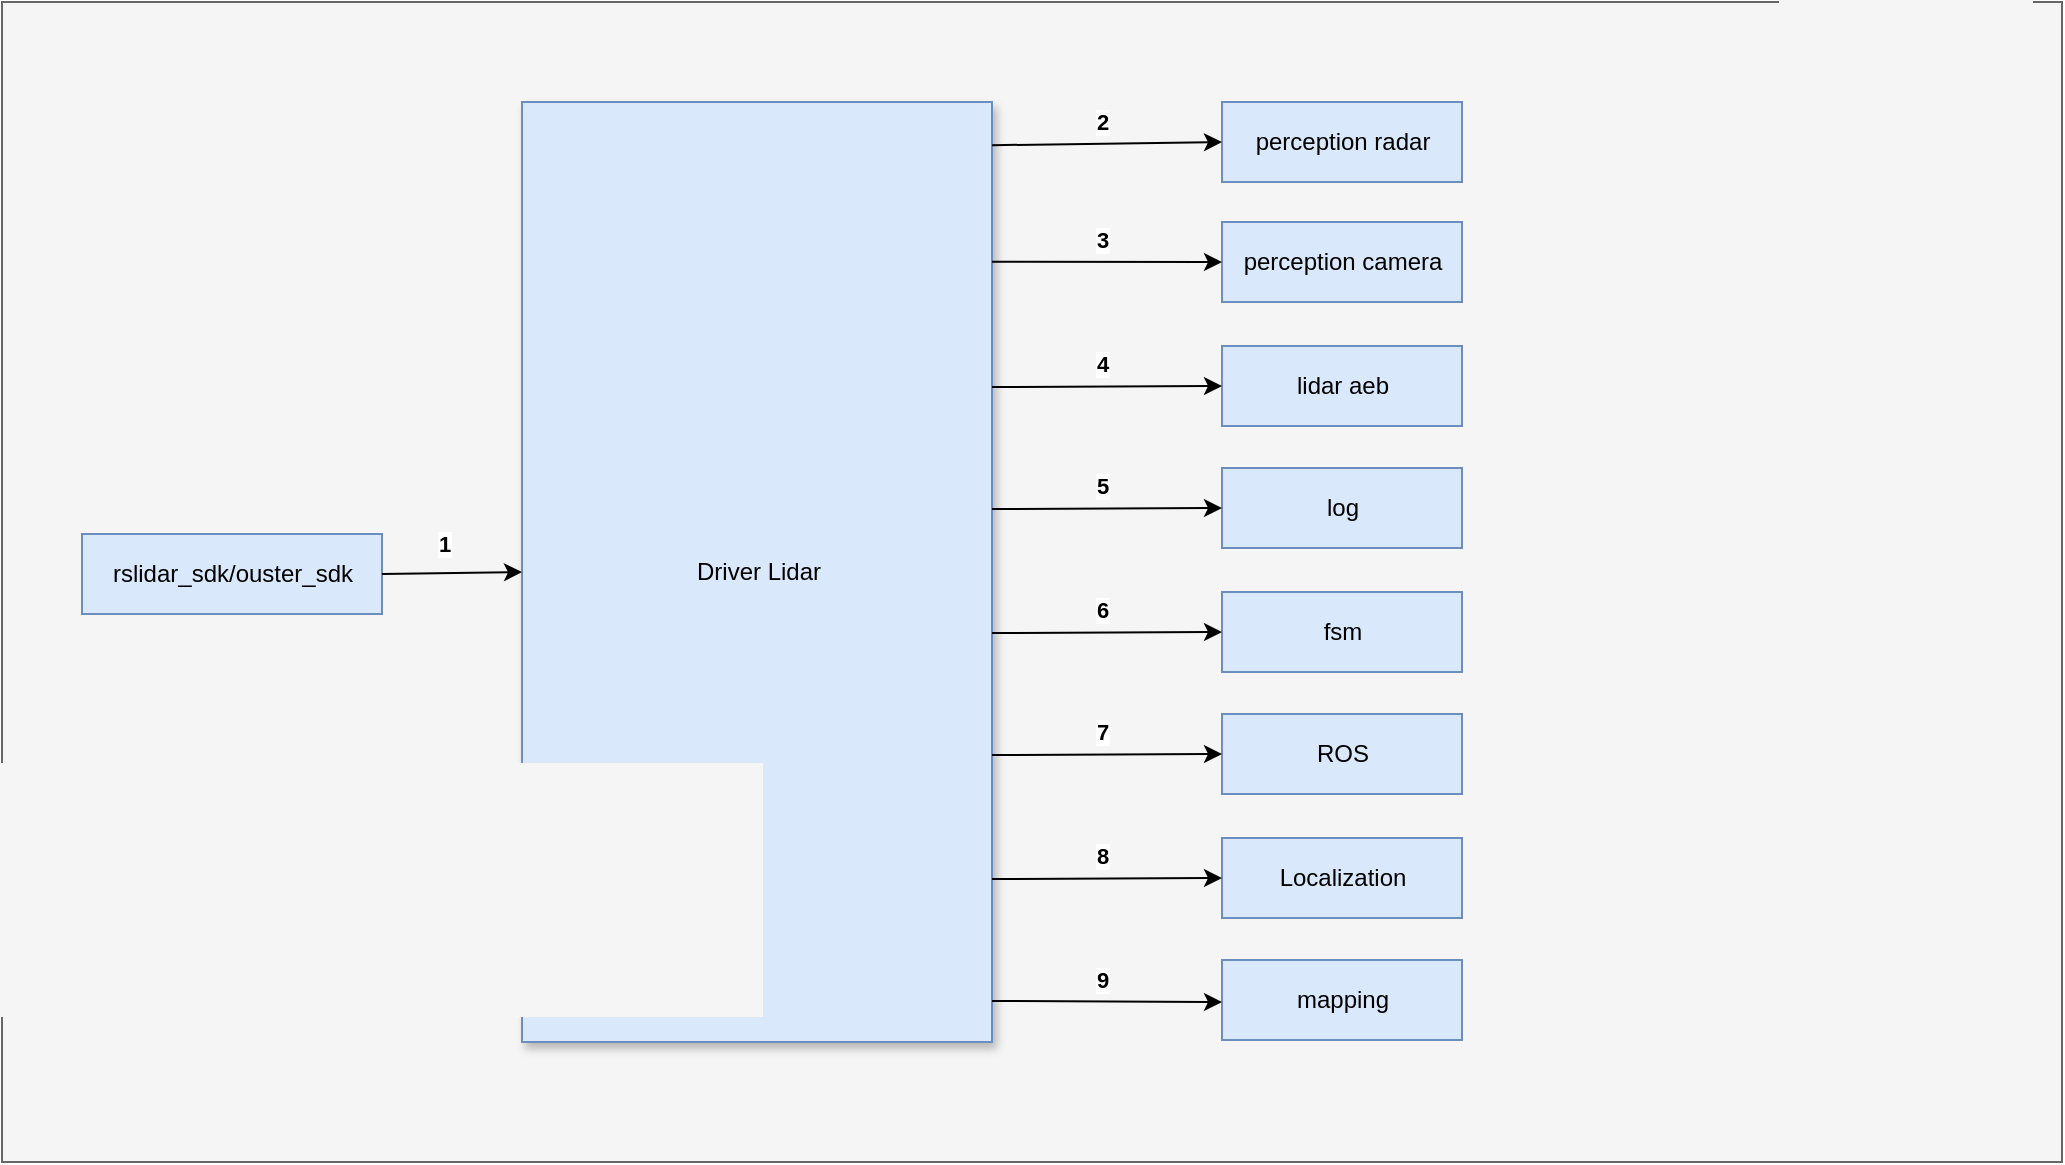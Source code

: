 <mxfile version="21.5.0" type="github">
  <diagram name="第 1 页" id="GVdCaFOaMtBOX9d3o0DQ">
    <mxGraphModel dx="1017" dy="554" grid="1" gridSize="10" guides="1" tooltips="1" connect="1" arrows="1" fold="1" page="1" pageScale="1" pageWidth="1920" pageHeight="1200" math="0" shadow="0">
      <root>
        <mxCell id="0" />
        <mxCell id="1" parent="0" />
        <mxCell id="ovQgp5x5YtPKfkYwYnp0-1" value="" style="rounded=0;whiteSpace=wrap;html=1;fillColor=#f5f5f5;fontColor=#333333;strokeColor=#666666;" vertex="1" parent="1">
          <mxGeometry x="300" y="110" width="1030" height="580" as="geometry" />
        </mxCell>
        <mxCell id="ovQgp5x5YtPKfkYwYnp0-2" value="Driver Lidar" style="html=1;fillColor=#dae8fc;strokeColor=#6c8ebf;shadow=1;rounded=0;glass=0;sketch=0;" vertex="1" parent="1">
          <mxGeometry x="560" y="160" width="235" height="470" as="geometry" />
        </mxCell>
        <mxCell id="ovQgp5x5YtPKfkYwYnp0-3" value="rslidar_sdk/ouster_sdk" style="html=1;fillColor=#dae8fc;strokeColor=#6c8ebf;fontStyle=0" vertex="1" parent="1">
          <mxGeometry x="340" y="376" width="150" height="40" as="geometry" />
        </mxCell>
        <mxCell id="ovQgp5x5YtPKfkYwYnp0-35" value="" style="endArrow=classic;html=1;rounded=0;exitX=1;exitY=0.5;exitDx=0;exitDy=0;entryX=0;entryY=0.5;entryDx=0;entryDy=0;" edge="1" parent="1" source="ovQgp5x5YtPKfkYwYnp0-3" target="ovQgp5x5YtPKfkYwYnp0-2">
          <mxGeometry width="50" height="50" relative="1" as="geometry">
            <mxPoint x="480" y="394.77" as="sourcePoint" />
            <mxPoint x="550" y="394.58" as="targetPoint" />
          </mxGeometry>
        </mxCell>
        <mxCell id="ovQgp5x5YtPKfkYwYnp0-36" value="1" style="edgeLabel;html=1;align=center;verticalAlign=middle;resizable=0;points=[];fontStyle=1" vertex="1" connectable="0" parent="ovQgp5x5YtPKfkYwYnp0-35">
          <mxGeometry x="0.353" relative="1" as="geometry">
            <mxPoint x="-17" y="-15" as="offset" />
          </mxGeometry>
        </mxCell>
        <mxCell id="ovQgp5x5YtPKfkYwYnp0-37" value="perception camera" style="html=1;fillColor=#dae8fc;strokeColor=#6c8ebf;" vertex="1" parent="1">
          <mxGeometry x="910" y="220" width="120" height="40" as="geometry" />
        </mxCell>
        <mxCell id="ovQgp5x5YtPKfkYwYnp0-38" value="lidar aeb" style="html=1;fillColor=#dae8fc;strokeColor=#6c8ebf;" vertex="1" parent="1">
          <mxGeometry x="910" y="282" width="120" height="40" as="geometry" />
        </mxCell>
        <mxCell id="ovQgp5x5YtPKfkYwYnp0-39" value="log" style="html=1;fillColor=#dae8fc;strokeColor=#6c8ebf;" vertex="1" parent="1">
          <mxGeometry x="910" y="343" width="120" height="40" as="geometry" />
        </mxCell>
        <mxCell id="ovQgp5x5YtPKfkYwYnp0-40" value="fsm" style="html=1;fillColor=#dae8fc;strokeColor=#6c8ebf;" vertex="1" parent="1">
          <mxGeometry x="910" y="405" width="120" height="40" as="geometry" />
        </mxCell>
        <mxCell id="ovQgp5x5YtPKfkYwYnp0-43" value="mapping" style="html=1;fillColor=#dae8fc;strokeColor=#6c8ebf;" vertex="1" parent="1">
          <mxGeometry x="910" y="589" width="120" height="40" as="geometry" />
        </mxCell>
        <mxCell id="ovQgp5x5YtPKfkYwYnp0-54" value="perception radar" style="html=1;fillColor=#dae8fc;strokeColor=#6c8ebf;" vertex="1" parent="1">
          <mxGeometry x="910" y="160" width="120" height="40" as="geometry" />
        </mxCell>
        <mxCell id="ovQgp5x5YtPKfkYwYnp0-59" value="ROS" style="html=1;fillColor=#dae8fc;strokeColor=#6c8ebf;" vertex="1" parent="1">
          <mxGeometry x="910" y="466" width="120" height="40" as="geometry" />
        </mxCell>
        <mxCell id="ovQgp5x5YtPKfkYwYnp0-60" value="Localization" style="html=1;fillColor=#dae8fc;strokeColor=#6c8ebf;" vertex="1" parent="1">
          <mxGeometry x="910" y="528" width="120" height="40" as="geometry" />
        </mxCell>
        <mxCell id="ovQgp5x5YtPKfkYwYnp0-62" value="" style="endArrow=classic;html=1;rounded=0;exitX=1;exitY=0.046;exitDx=0;exitDy=0;exitPerimeter=0;entryX=0;entryY=0.5;entryDx=0;entryDy=0;" edge="1" parent="1" source="ovQgp5x5YtPKfkYwYnp0-2" target="ovQgp5x5YtPKfkYwYnp0-54">
          <mxGeometry width="50" height="50" relative="1" as="geometry">
            <mxPoint x="830" y="230" as="sourcePoint" />
            <mxPoint x="880" y="180" as="targetPoint" />
          </mxGeometry>
        </mxCell>
        <mxCell id="ovQgp5x5YtPKfkYwYnp0-63" value="2" style="edgeLabel;html=1;align=center;verticalAlign=middle;resizable=0;points=[];fontStyle=1" vertex="1" connectable="0" parent="ovQgp5x5YtPKfkYwYnp0-62">
          <mxGeometry x="0.289" y="-3" relative="1" as="geometry">
            <mxPoint x="-19" y="-14" as="offset" />
          </mxGeometry>
        </mxCell>
        <mxCell id="ovQgp5x5YtPKfkYwYnp0-64" value="" style="endArrow=classic;html=1;rounded=0;exitX=1;exitY=0.17;exitDx=0;exitDy=0;exitPerimeter=0;entryX=0;entryY=0.5;entryDx=0;entryDy=0;" edge="1" parent="1" source="ovQgp5x5YtPKfkYwYnp0-2" target="ovQgp5x5YtPKfkYwYnp0-37">
          <mxGeometry width="50" height="50" relative="1" as="geometry">
            <mxPoint x="805" y="192" as="sourcePoint" />
            <mxPoint x="920" y="190" as="targetPoint" />
          </mxGeometry>
        </mxCell>
        <mxCell id="ovQgp5x5YtPKfkYwYnp0-65" value="3" style="edgeLabel;html=1;align=center;verticalAlign=middle;resizable=0;points=[];fontStyle=1" vertex="1" connectable="0" parent="ovQgp5x5YtPKfkYwYnp0-64">
          <mxGeometry x="0.289" y="-3" relative="1" as="geometry">
            <mxPoint x="-19" y="-14" as="offset" />
          </mxGeometry>
        </mxCell>
        <mxCell id="ovQgp5x5YtPKfkYwYnp0-66" value="" style="endArrow=classic;html=1;rounded=0;exitX=1;exitY=0.17;exitDx=0;exitDy=0;exitPerimeter=0;entryX=0;entryY=0.5;entryDx=0;entryDy=0;" edge="1" parent="1" target="ovQgp5x5YtPKfkYwYnp0-38">
          <mxGeometry width="50" height="50" relative="1" as="geometry">
            <mxPoint x="795" y="302.5" as="sourcePoint" />
            <mxPoint x="910" y="303.5" as="targetPoint" />
          </mxGeometry>
        </mxCell>
        <mxCell id="ovQgp5x5YtPKfkYwYnp0-67" value="4" style="edgeLabel;html=1;align=center;verticalAlign=middle;resizable=0;points=[];fontStyle=1" vertex="1" connectable="0" parent="ovQgp5x5YtPKfkYwYnp0-66">
          <mxGeometry x="0.289" y="-3" relative="1" as="geometry">
            <mxPoint x="-19" y="-14" as="offset" />
          </mxGeometry>
        </mxCell>
        <mxCell id="ovQgp5x5YtPKfkYwYnp0-68" value="" style="endArrow=classic;html=1;rounded=0;exitX=1;exitY=0.17;exitDx=0;exitDy=0;exitPerimeter=0;entryX=0;entryY=0.5;entryDx=0;entryDy=0;" edge="1" parent="1" target="ovQgp5x5YtPKfkYwYnp0-39">
          <mxGeometry width="50" height="50" relative="1" as="geometry">
            <mxPoint x="795" y="363.5" as="sourcePoint" />
            <mxPoint x="910" y="364.5" as="targetPoint" />
          </mxGeometry>
        </mxCell>
        <mxCell id="ovQgp5x5YtPKfkYwYnp0-69" value="5" style="edgeLabel;html=1;align=center;verticalAlign=middle;resizable=0;points=[];fontStyle=1" vertex="1" connectable="0" parent="ovQgp5x5YtPKfkYwYnp0-68">
          <mxGeometry x="0.289" y="-3" relative="1" as="geometry">
            <mxPoint x="-19" y="-14" as="offset" />
          </mxGeometry>
        </mxCell>
        <mxCell id="ovQgp5x5YtPKfkYwYnp0-70" value="" style="endArrow=classic;html=1;rounded=0;exitX=1;exitY=0.17;exitDx=0;exitDy=0;exitPerimeter=0;entryX=0;entryY=0.5;entryDx=0;entryDy=0;" edge="1" parent="1" target="ovQgp5x5YtPKfkYwYnp0-40">
          <mxGeometry width="50" height="50" relative="1" as="geometry">
            <mxPoint x="795" y="425.5" as="sourcePoint" />
            <mxPoint x="910" y="426.5" as="targetPoint" />
          </mxGeometry>
        </mxCell>
        <mxCell id="ovQgp5x5YtPKfkYwYnp0-71" value="6" style="edgeLabel;html=1;align=center;verticalAlign=middle;resizable=0;points=[];fontStyle=1" vertex="1" connectable="0" parent="ovQgp5x5YtPKfkYwYnp0-70">
          <mxGeometry x="0.289" y="-3" relative="1" as="geometry">
            <mxPoint x="-19" y="-14" as="offset" />
          </mxGeometry>
        </mxCell>
        <mxCell id="ovQgp5x5YtPKfkYwYnp0-72" value="" style="endArrow=classic;html=1;rounded=0;exitX=1;exitY=0.17;exitDx=0;exitDy=0;exitPerimeter=0;entryX=0;entryY=0.5;entryDx=0;entryDy=0;" edge="1" parent="1" target="ovQgp5x5YtPKfkYwYnp0-59">
          <mxGeometry width="50" height="50" relative="1" as="geometry">
            <mxPoint x="795" y="486.5" as="sourcePoint" />
            <mxPoint x="910" y="487.5" as="targetPoint" />
          </mxGeometry>
        </mxCell>
        <mxCell id="ovQgp5x5YtPKfkYwYnp0-73" value="7" style="edgeLabel;html=1;align=center;verticalAlign=middle;resizable=0;points=[];fontStyle=1" vertex="1" connectable="0" parent="ovQgp5x5YtPKfkYwYnp0-72">
          <mxGeometry x="0.289" y="-3" relative="1" as="geometry">
            <mxPoint x="-19" y="-14" as="offset" />
          </mxGeometry>
        </mxCell>
        <mxCell id="ovQgp5x5YtPKfkYwYnp0-74" value="" style="endArrow=classic;html=1;rounded=0;exitX=1;exitY=0.17;exitDx=0;exitDy=0;exitPerimeter=0;entryX=0;entryY=0.5;entryDx=0;entryDy=0;" edge="1" parent="1" target="ovQgp5x5YtPKfkYwYnp0-60">
          <mxGeometry width="50" height="50" relative="1" as="geometry">
            <mxPoint x="795" y="548.5" as="sourcePoint" />
            <mxPoint x="910" y="549.5" as="targetPoint" />
          </mxGeometry>
        </mxCell>
        <mxCell id="ovQgp5x5YtPKfkYwYnp0-75" value="8" style="edgeLabel;html=1;align=center;verticalAlign=middle;resizable=0;points=[];fontStyle=1" vertex="1" connectable="0" parent="ovQgp5x5YtPKfkYwYnp0-74">
          <mxGeometry x="0.289" y="-3" relative="1" as="geometry">
            <mxPoint x="-19" y="-14" as="offset" />
          </mxGeometry>
        </mxCell>
        <mxCell id="ovQgp5x5YtPKfkYwYnp0-76" value="" style="endArrow=classic;html=1;rounded=0;exitX=1;exitY=0.17;exitDx=0;exitDy=0;exitPerimeter=0;" edge="1" parent="1">
          <mxGeometry width="50" height="50" relative="1" as="geometry">
            <mxPoint x="795" y="609.5" as="sourcePoint" />
            <mxPoint x="910" y="610" as="targetPoint" />
          </mxGeometry>
        </mxCell>
        <mxCell id="ovQgp5x5YtPKfkYwYnp0-77" value="9" style="edgeLabel;html=1;align=center;verticalAlign=middle;resizable=0;points=[];fontStyle=1" vertex="1" connectable="0" parent="ovQgp5x5YtPKfkYwYnp0-76">
          <mxGeometry x="0.289" y="-3" relative="1" as="geometry">
            <mxPoint x="-19" y="-14" as="offset" />
          </mxGeometry>
        </mxCell>
      </root>
    </mxGraphModel>
  </diagram>
</mxfile>

